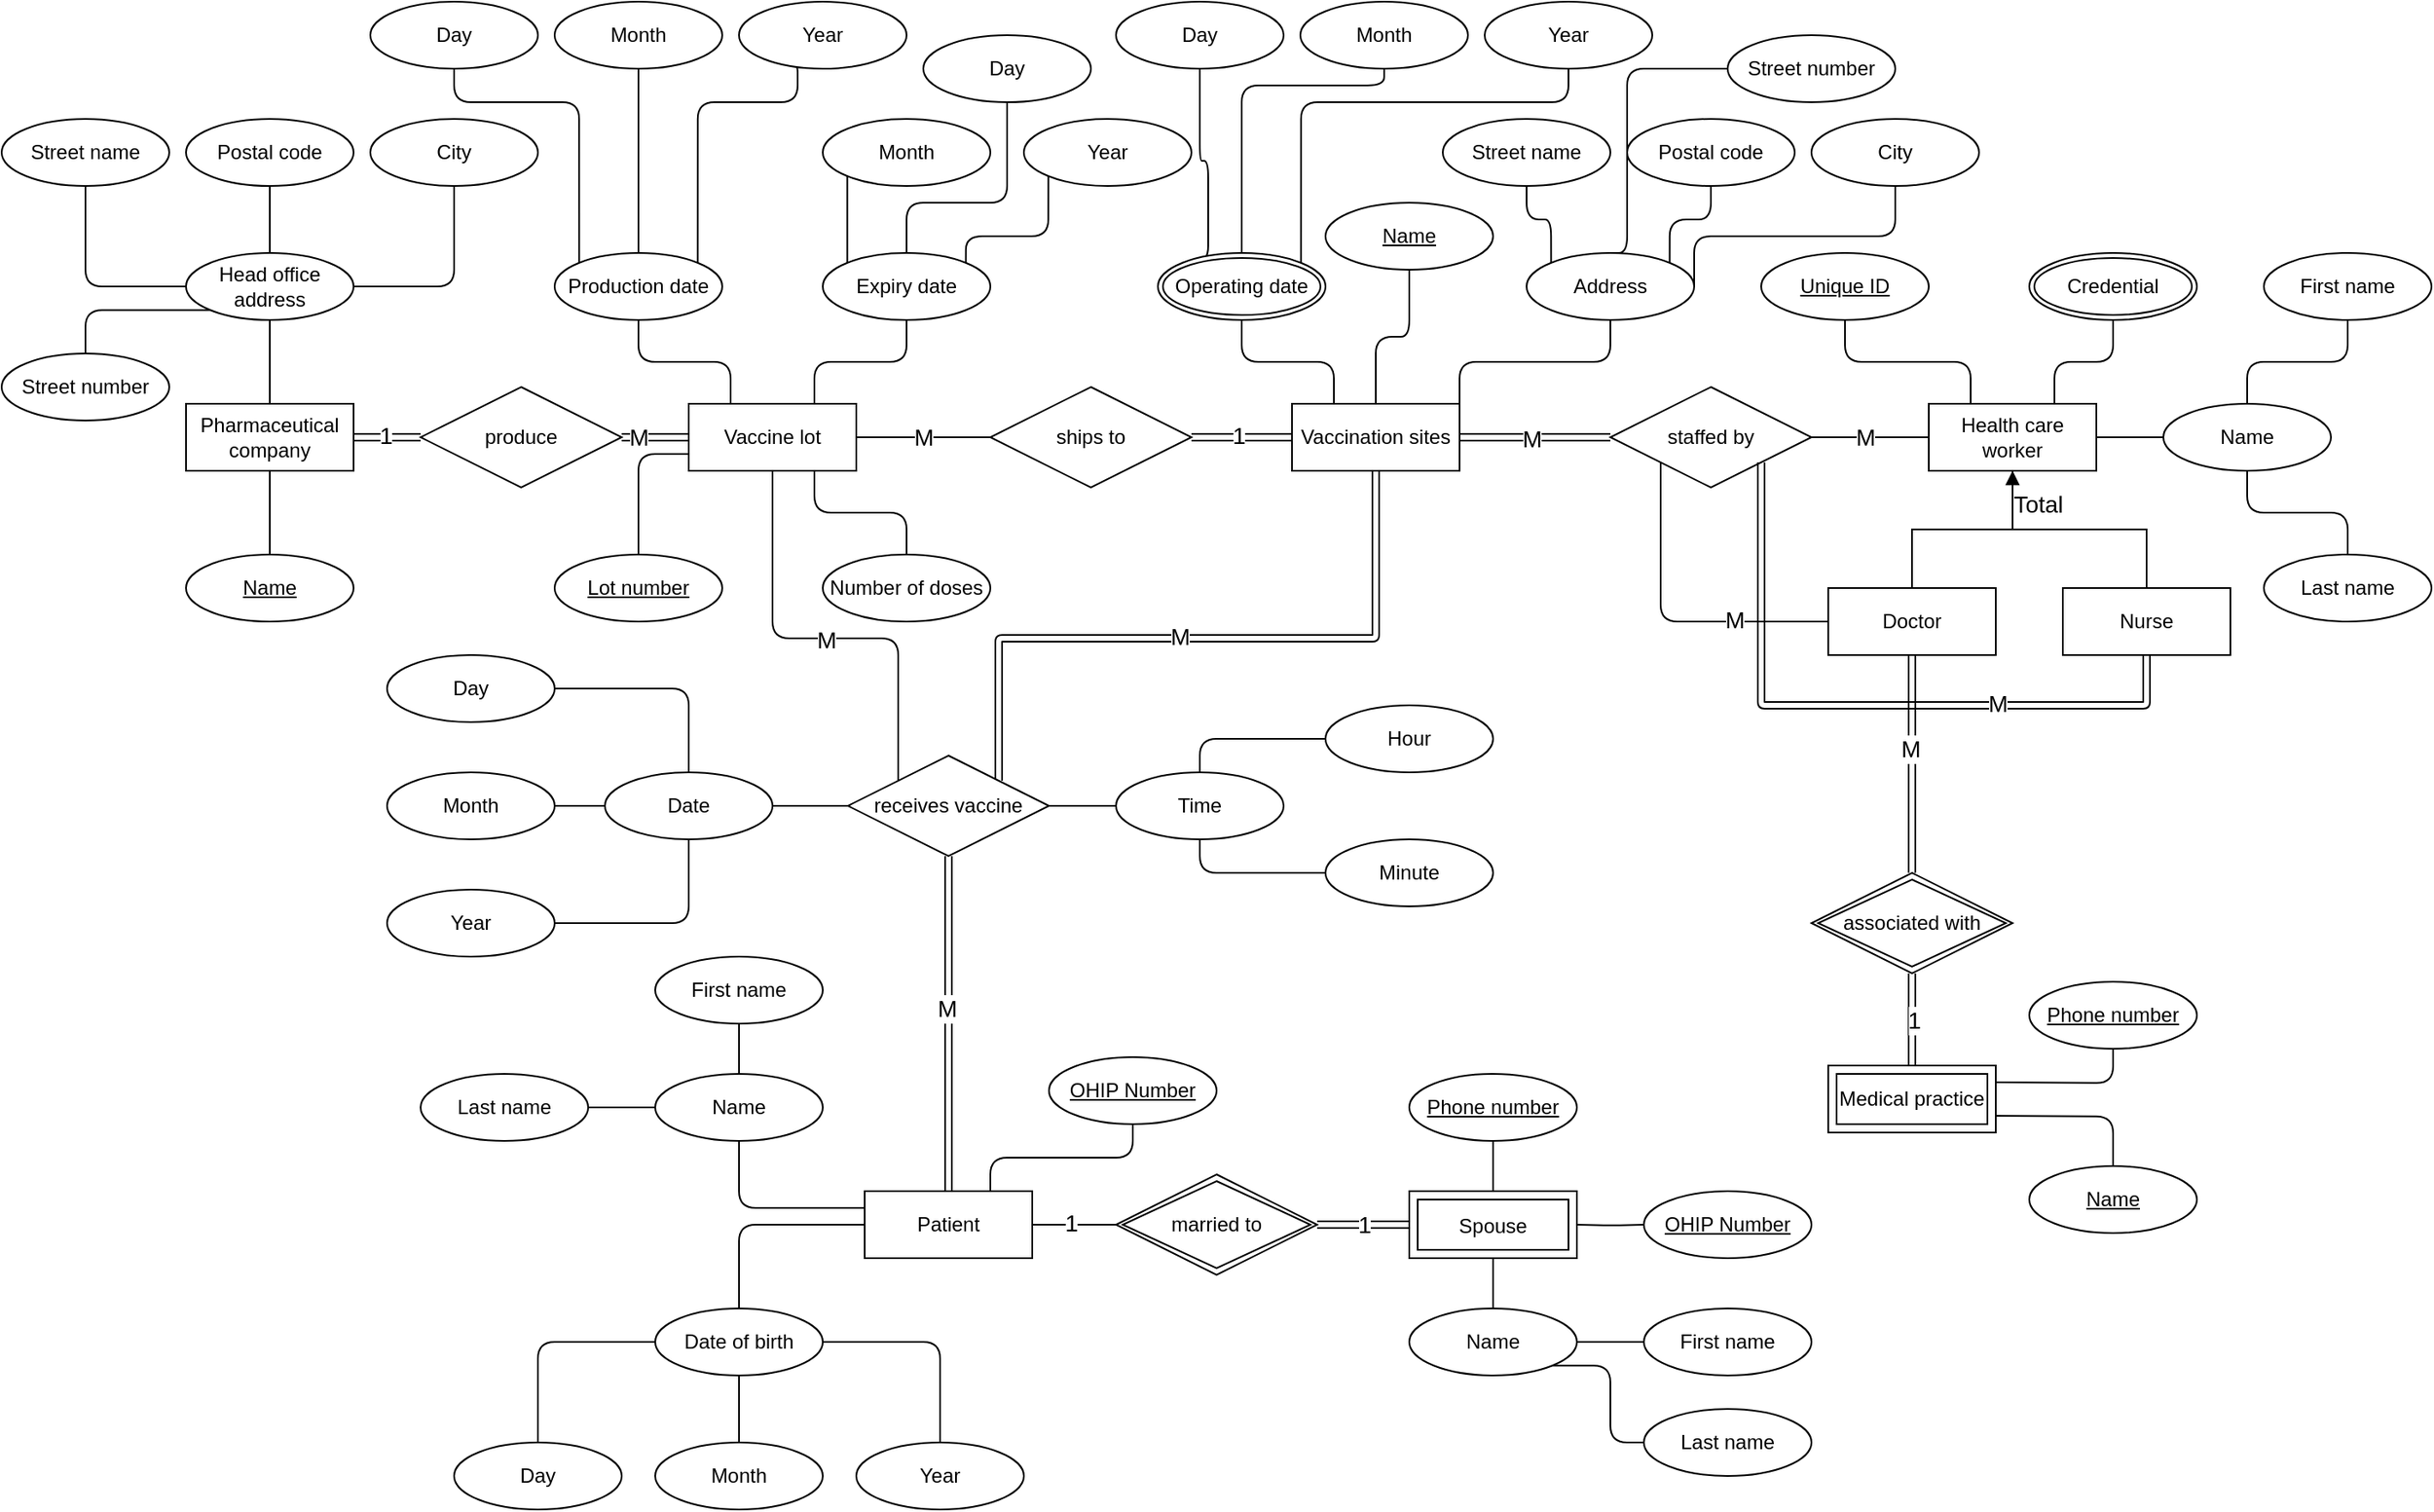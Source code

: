 <mxfile version="16.4.0" type="device"><diagram name="Page-1" id="e56a1550-8fbb-45ad-956c-1786394a9013"><mxGraphModel dx="738" dy="1436" grid="1" gridSize="10" guides="1" tooltips="1" connect="1" arrows="1" fold="1" page="1" pageScale="1" pageWidth="1100" pageHeight="850" background="none" math="0" shadow="0"><root><mxCell id="0"/><mxCell id="1" parent="0"/><mxCell id="ESLBdS5EHAHpWrWNodqD-137" style="edgeStyle=orthogonalEdgeStyle;rounded=1;orthogonalLoop=1;jettySize=auto;html=1;exitX=0.5;exitY=1;exitDx=0;exitDy=0;entryX=0.5;entryY=0;entryDx=0;entryDy=0;startArrow=none;startFill=0;endArrow=none;endFill=0;strokeColor=default;" parent="1" source="ESLBdS5EHAHpWrWNodqD-1" target="ESLBdS5EHAHpWrWNodqD-2" edge="1"><mxGeometry relative="1" as="geometry"/></mxCell><mxCell id="ESLBdS5EHAHpWrWNodqD-1" value="Pharmaceutical company" style="whiteSpace=wrap;html=1;align=center;" parent="1" vertex="1"><mxGeometry x="400" y="-260" width="100" height="40" as="geometry"/></mxCell><mxCell id="ESLBdS5EHAHpWrWNodqD-2" value="&lt;u&gt;Name&lt;/u&gt;" style="ellipse;whiteSpace=wrap;html=1;align=center;" parent="1" vertex="1"><mxGeometry x="400" y="-170" width="100" height="40" as="geometry"/></mxCell><mxCell id="ESLBdS5EHAHpWrWNodqD-136" style="edgeStyle=orthogonalEdgeStyle;rounded=1;orthogonalLoop=1;jettySize=auto;html=1;exitX=0.5;exitY=1;exitDx=0;exitDy=0;entryX=0.5;entryY=0;entryDx=0;entryDy=0;startArrow=none;startFill=0;endArrow=none;endFill=0;strokeColor=default;" parent="1" source="ESLBdS5EHAHpWrWNodqD-3" target="ESLBdS5EHAHpWrWNodqD-1" edge="1"><mxGeometry relative="1" as="geometry"/></mxCell><mxCell id="e3JdT_8mT_WaW4l5K2X9-72" style="edgeStyle=orthogonalEdgeStyle;rounded=1;orthogonalLoop=1;jettySize=auto;html=1;exitX=0;exitY=1;exitDx=0;exitDy=0;entryX=0.5;entryY=0;entryDx=0;entryDy=0;fontSize=12;endArrow=none;endFill=0;" edge="1" parent="1" source="ESLBdS5EHAHpWrWNodqD-3" target="e3JdT_8mT_WaW4l5K2X9-70"><mxGeometry relative="1" as="geometry"/></mxCell><mxCell id="ESLBdS5EHAHpWrWNodqD-3" value="Head office address" style="ellipse;whiteSpace=wrap;html=1;align=center;" parent="1" vertex="1"><mxGeometry x="400" y="-350" width="100" height="40" as="geometry"/></mxCell><mxCell id="ESLBdS5EHAHpWrWNodqD-117" style="edgeStyle=orthogonalEdgeStyle;rounded=1;orthogonalLoop=1;jettySize=auto;html=1;exitX=0;exitY=0.75;exitDx=0;exitDy=0;startArrow=none;startFill=0;endArrow=none;endFill=0;strokeColor=default;" parent="1" source="ESLBdS5EHAHpWrWNodqD-6" target="ESLBdS5EHAHpWrWNodqD-7" edge="1"><mxGeometry relative="1" as="geometry"/></mxCell><mxCell id="ESLBdS5EHAHpWrWNodqD-213" style="edgeStyle=orthogonalEdgeStyle;rounded=1;orthogonalLoop=1;jettySize=auto;html=1;exitX=0.75;exitY=0;exitDx=0;exitDy=0;entryX=0.5;entryY=1;entryDx=0;entryDy=0;fontSize=14;startArrow=none;startFill=0;endArrow=none;endFill=0;strokeColor=default;" parent="1" source="ESLBdS5EHAHpWrWNodqD-6" target="ESLBdS5EHAHpWrWNodqD-12" edge="1"><mxGeometry relative="1" as="geometry"/></mxCell><mxCell id="ESLBdS5EHAHpWrWNodqD-215" style="edgeStyle=orthogonalEdgeStyle;rounded=1;orthogonalLoop=1;jettySize=auto;html=1;exitX=0.5;exitY=1;exitDx=0;exitDy=0;entryX=0;entryY=0;entryDx=0;entryDy=0;fontSize=14;startArrow=none;startFill=0;endArrow=none;endFill=0;strokeColor=default;" parent="1" source="ESLBdS5EHAHpWrWNodqD-6" target="ESLBdS5EHAHpWrWNodqD-68" edge="1"><mxGeometry relative="1" as="geometry"><Array as="points"><mxPoint x="750" y="-120"/><mxPoint x="825" y="-120"/></Array></mxGeometry></mxCell><mxCell id="ESLBdS5EHAHpWrWNodqD-242" value="M" style="edgeLabel;html=1;align=center;verticalAlign=middle;resizable=0;points=[];fontSize=14;" parent="ESLBdS5EHAHpWrWNodqD-215" vertex="1" connectable="0"><mxGeometry x="0.024" y="-1" relative="1" as="geometry"><mxPoint x="-1" as="offset"/></mxGeometry></mxCell><mxCell id="e3JdT_8mT_WaW4l5K2X9-36" style="edgeStyle=orthogonalEdgeStyle;rounded=1;orthogonalLoop=1;jettySize=auto;html=1;exitX=0.25;exitY=0;exitDx=0;exitDy=0;entryX=0.5;entryY=1;entryDx=0;entryDy=0;endArrow=none;endFill=0;" edge="1" parent="1" source="ESLBdS5EHAHpWrWNodqD-6" target="ESLBdS5EHAHpWrWNodqD-11"><mxGeometry relative="1" as="geometry"/></mxCell><mxCell id="ESLBdS5EHAHpWrWNodqD-6" value="Vaccine lot" style="whiteSpace=wrap;html=1;align=center;" parent="1" vertex="1"><mxGeometry x="700" y="-260" width="100" height="40" as="geometry"/></mxCell><mxCell id="ESLBdS5EHAHpWrWNodqD-7" value="&lt;u&gt;Lot number&lt;/u&gt;" style="ellipse;whiteSpace=wrap;html=1;align=center;" parent="1" vertex="1"><mxGeometry x="620" y="-170" width="100" height="40" as="geometry"/></mxCell><mxCell id="e3JdT_8mT_WaW4l5K2X9-42" style="edgeStyle=orthogonalEdgeStyle;rounded=1;orthogonalLoop=1;jettySize=auto;html=1;exitX=0;exitY=0;exitDx=0;exitDy=0;entryX=0.5;entryY=1;entryDx=0;entryDy=0;endArrow=none;endFill=0;" edge="1" parent="1" source="ESLBdS5EHAHpWrWNodqD-11" target="e3JdT_8mT_WaW4l5K2X9-38"><mxGeometry relative="1" as="geometry"><Array as="points"><mxPoint x="635" y="-440"/><mxPoint x="560" y="-440"/></Array></mxGeometry></mxCell><mxCell id="e3JdT_8mT_WaW4l5K2X9-43" style="edgeStyle=orthogonalEdgeStyle;rounded=1;orthogonalLoop=1;jettySize=auto;html=1;exitX=0.5;exitY=0;exitDx=0;exitDy=0;entryX=0.5;entryY=1;entryDx=0;entryDy=0;endArrow=none;endFill=0;" edge="1" parent="1" source="ESLBdS5EHAHpWrWNodqD-11" target="e3JdT_8mT_WaW4l5K2X9-37"><mxGeometry relative="1" as="geometry"/></mxCell><mxCell id="e3JdT_8mT_WaW4l5K2X9-44" style="edgeStyle=orthogonalEdgeStyle;rounded=1;orthogonalLoop=1;jettySize=auto;html=1;exitX=1;exitY=0;exitDx=0;exitDy=0;entryX=0;entryY=1;entryDx=0;entryDy=0;endArrow=none;endFill=0;" edge="1" parent="1" source="ESLBdS5EHAHpWrWNodqD-11" target="e3JdT_8mT_WaW4l5K2X9-39"><mxGeometry relative="1" as="geometry"><Array as="points"><mxPoint x="705" y="-440"/><mxPoint x="765" y="-440"/></Array></mxGeometry></mxCell><mxCell id="ESLBdS5EHAHpWrWNodqD-11" value="Production date" style="ellipse;whiteSpace=wrap;html=1;align=center;" parent="1" vertex="1"><mxGeometry x="620" y="-350" width="100" height="40" as="geometry"/></mxCell><mxCell id="e3JdT_8mT_WaW4l5K2X9-40" style="edgeStyle=orthogonalEdgeStyle;rounded=1;orthogonalLoop=1;jettySize=auto;html=1;exitX=0;exitY=0;exitDx=0;exitDy=0;entryX=0;entryY=1;entryDx=0;entryDy=0;endArrow=none;endFill=0;" edge="1" parent="1" source="ESLBdS5EHAHpWrWNodqD-12" target="e3JdT_8mT_WaW4l5K2X9-13"><mxGeometry relative="1" as="geometry"/></mxCell><mxCell id="e3JdT_8mT_WaW4l5K2X9-41" style="edgeStyle=orthogonalEdgeStyle;rounded=1;orthogonalLoop=1;jettySize=auto;html=1;exitX=0.5;exitY=0;exitDx=0;exitDy=0;entryX=0.5;entryY=1;entryDx=0;entryDy=0;endArrow=none;endFill=0;" edge="1" parent="1" source="ESLBdS5EHAHpWrWNodqD-12" target="e3JdT_8mT_WaW4l5K2X9-17"><mxGeometry relative="1" as="geometry"><Array as="points"><mxPoint x="830" y="-380"/><mxPoint x="890" y="-380"/></Array></mxGeometry></mxCell><mxCell id="ESLBdS5EHAHpWrWNodqD-12" value="Expiry date" style="ellipse;whiteSpace=wrap;html=1;align=center;" parent="1" vertex="1"><mxGeometry x="780" y="-350" width="100" height="40" as="geometry"/></mxCell><mxCell id="e3JdT_8mT_WaW4l5K2X9-35" style="edgeStyle=orthogonalEdgeStyle;rounded=1;orthogonalLoop=1;jettySize=auto;html=1;exitX=0.5;exitY=0;exitDx=0;exitDy=0;entryX=0.75;entryY=1;entryDx=0;entryDy=0;endArrow=none;endFill=0;" edge="1" parent="1" source="ESLBdS5EHAHpWrWNodqD-16" target="ESLBdS5EHAHpWrWNodqD-6"><mxGeometry relative="1" as="geometry"/></mxCell><mxCell id="ESLBdS5EHAHpWrWNodqD-16" value="Number of doses" style="ellipse;whiteSpace=wrap;html=1;align=center;" parent="1" vertex="1"><mxGeometry x="780" y="-170" width="100" height="40" as="geometry"/></mxCell><mxCell id="ESLBdS5EHAHpWrWNodqD-203" style="edgeStyle=orthogonalEdgeStyle;rounded=1;orthogonalLoop=1;jettySize=auto;html=1;exitX=0.75;exitY=0;exitDx=0;exitDy=0;entryX=0.5;entryY=1;entryDx=0;entryDy=0;fontSize=14;startArrow=none;startFill=0;endArrow=none;endFill=0;strokeColor=default;" parent="1" source="ESLBdS5EHAHpWrWNodqD-18" target="ESLBdS5EHAHpWrWNodqD-20" edge="1"><mxGeometry relative="1" as="geometry"/></mxCell><mxCell id="ESLBdS5EHAHpWrWNodqD-204" style="edgeStyle=orthogonalEdgeStyle;rounded=1;orthogonalLoop=1;jettySize=auto;html=1;exitX=1;exitY=0.5;exitDx=0;exitDy=0;entryX=0;entryY=0.5;entryDx=0;entryDy=0;fontSize=14;startArrow=none;startFill=0;endArrow=none;endFill=0;strokeColor=default;" parent="1" source="ESLBdS5EHAHpWrWNodqD-18" edge="1"><mxGeometry relative="1" as="geometry"><mxPoint x="955" y="230" as="targetPoint"/></mxGeometry></mxCell><mxCell id="ESLBdS5EHAHpWrWNodqD-230" value="1" style="edgeLabel;html=1;align=center;verticalAlign=middle;resizable=0;points=[];fontSize=14;" parent="ESLBdS5EHAHpWrWNodqD-204" vertex="1" connectable="0"><mxGeometry x="-0.089" y="1" relative="1" as="geometry"><mxPoint as="offset"/></mxGeometry></mxCell><mxCell id="ESLBdS5EHAHpWrWNodqD-18" value="Patient" style="whiteSpace=wrap;html=1;align=center;" parent="1" vertex="1"><mxGeometry x="805" y="210" width="100" height="40" as="geometry"/></mxCell><mxCell id="ESLBdS5EHAHpWrWNodqD-20" value="&lt;u&gt;OHIP Number&lt;/u&gt;" style="ellipse;whiteSpace=wrap;html=1;align=center;" parent="1" vertex="1"><mxGeometry x="915" y="130" width="100" height="40" as="geometry"/></mxCell><mxCell id="ESLBdS5EHAHpWrWNodqD-222" style="edgeStyle=orthogonalEdgeStyle;rounded=1;orthogonalLoop=1;jettySize=auto;html=1;exitX=0.5;exitY=1;exitDx=0;exitDy=0;entryX=0;entryY=0.25;entryDx=0;entryDy=0;fontSize=14;startArrow=none;startFill=0;endArrow=none;endFill=0;strokeColor=default;" parent="1" source="ESLBdS5EHAHpWrWNodqD-21" target="ESLBdS5EHAHpWrWNodqD-18" edge="1"><mxGeometry relative="1" as="geometry"/></mxCell><mxCell id="ESLBdS5EHAHpWrWNodqD-21" value="Name" style="ellipse;whiteSpace=wrap;html=1;align=center;" parent="1" vertex="1"><mxGeometry x="680" y="140" width="100" height="40" as="geometry"/></mxCell><mxCell id="ESLBdS5EHAHpWrWNodqD-223" style="edgeStyle=orthogonalEdgeStyle;rounded=1;orthogonalLoop=1;jettySize=auto;html=1;exitX=0.5;exitY=0;exitDx=0;exitDy=0;entryX=0;entryY=0.5;entryDx=0;entryDy=0;fontSize=14;startArrow=none;startFill=0;endArrow=none;endFill=0;strokeColor=default;" parent="1" source="ESLBdS5EHAHpWrWNodqD-22" target="ESLBdS5EHAHpWrWNodqD-18" edge="1"><mxGeometry relative="1" as="geometry"/></mxCell><mxCell id="ESLBdS5EHAHpWrWNodqD-22" value="Date of birth" style="ellipse;whiteSpace=wrap;html=1;align=center;" parent="1" vertex="1"><mxGeometry x="680" y="280" width="100" height="40" as="geometry"/></mxCell><mxCell id="ESLBdS5EHAHpWrWNodqD-133" style="edgeStyle=orthogonalEdgeStyle;rounded=1;orthogonalLoop=1;jettySize=auto;html=1;exitX=0.5;exitY=1;exitDx=0;exitDy=0;entryX=0.5;entryY=0;entryDx=0;entryDy=0;startArrow=none;startFill=0;endArrow=none;endFill=0;strokeColor=default;" parent="1" target="ESLBdS5EHAHpWrWNodqD-27" edge="1"><mxGeometry relative="1" as="geometry"><mxPoint x="1180" y="250" as="sourcePoint"/></mxGeometry></mxCell><mxCell id="ESLBdS5EHAHpWrWNodqD-134" style="edgeStyle=orthogonalEdgeStyle;rounded=1;orthogonalLoop=1;jettySize=auto;html=1;exitX=1;exitY=0.5;exitDx=0;exitDy=0;entryX=0;entryY=0.5;entryDx=0;entryDy=0;startArrow=none;startFill=0;endArrow=none;endFill=0;strokeColor=default;" parent="1" target="ESLBdS5EHAHpWrWNodqD-33" edge="1"><mxGeometry relative="1" as="geometry"><mxPoint x="1230" y="230" as="sourcePoint"/></mxGeometry></mxCell><mxCell id="ESLBdS5EHAHpWrWNodqD-177" style="edgeStyle=orthogonalEdgeStyle;rounded=1;orthogonalLoop=1;jettySize=auto;html=1;exitX=1;exitY=1;exitDx=0;exitDy=0;entryX=0;entryY=0.5;entryDx=0;entryDy=0;startArrow=none;startFill=0;endArrow=none;endFill=0;strokeColor=default;" parent="1" source="ESLBdS5EHAHpWrWNodqD-27" target="ESLBdS5EHAHpWrWNodqD-176" edge="1"><mxGeometry relative="1" as="geometry"/></mxCell><mxCell id="ESLBdS5EHAHpWrWNodqD-178" style="edgeStyle=orthogonalEdgeStyle;rounded=1;orthogonalLoop=1;jettySize=auto;html=1;exitX=1;exitY=0.5;exitDx=0;exitDy=0;entryX=0;entryY=0.5;entryDx=0;entryDy=0;startArrow=none;startFill=0;endArrow=none;endFill=0;strokeColor=default;" parent="1" source="ESLBdS5EHAHpWrWNodqD-27" target="ESLBdS5EHAHpWrWNodqD-175" edge="1"><mxGeometry relative="1" as="geometry"/></mxCell><mxCell id="ESLBdS5EHAHpWrWNodqD-27" value="Name" style="ellipse;whiteSpace=wrap;html=1;align=center;strokeColor=default;" parent="1" vertex="1"><mxGeometry x="1130" y="280" width="100" height="40" as="geometry"/></mxCell><mxCell id="ESLBdS5EHAHpWrWNodqD-32" value="&lt;u&gt;Phone number&lt;/u&gt;" style="ellipse;whiteSpace=wrap;html=1;align=center;" parent="1" vertex="1"><mxGeometry x="1130" y="140" width="100" height="40" as="geometry"/></mxCell><mxCell id="ESLBdS5EHAHpWrWNodqD-33" value="&lt;u&gt;OHIP Number&lt;/u&gt;" style="ellipse;whiteSpace=wrap;html=1;align=center;" parent="1" vertex="1"><mxGeometry x="1270" y="210" width="100" height="40" as="geometry"/></mxCell><mxCell id="ESLBdS5EHAHpWrWNodqD-35" value="" style="endArrow=none;html=1;rounded=0;entryX=0.5;entryY=1;entryDx=0;entryDy=0;" parent="1" target="ESLBdS5EHAHpWrWNodqD-32" edge="1"><mxGeometry width="50" height="50" relative="1" as="geometry"><mxPoint x="1180" y="210" as="sourcePoint"/><mxPoint x="1180" y="170" as="targetPoint"/></mxGeometry></mxCell><mxCell id="ESLBdS5EHAHpWrWNodqD-121" style="edgeStyle=orthogonalEdgeStyle;rounded=1;orthogonalLoop=1;jettySize=auto;html=1;exitX=1;exitY=0;exitDx=0;exitDy=0;entryX=0.5;entryY=1;entryDx=0;entryDy=0;startArrow=none;startFill=0;endArrow=none;endFill=0;strokeColor=default;" parent="1" source="ESLBdS5EHAHpWrWNodqD-37" target="ESLBdS5EHAHpWrWNodqD-39" edge="1"><mxGeometry relative="1" as="geometry"/></mxCell><mxCell id="ESLBdS5EHAHpWrWNodqD-128" style="edgeStyle=orthogonalEdgeStyle;rounded=1;orthogonalLoop=1;jettySize=auto;html=1;exitX=0.5;exitY=0;exitDx=0;exitDy=0;entryX=0.5;entryY=1;entryDx=0;entryDy=0;startArrow=none;startFill=0;endArrow=none;endFill=0;strokeColor=default;" parent="1" source="ESLBdS5EHAHpWrWNodqD-37" target="ESLBdS5EHAHpWrWNodqD-38" edge="1"><mxGeometry relative="1" as="geometry"/></mxCell><mxCell id="ESLBdS5EHAHpWrWNodqD-207" style="edgeStyle=orthogonalEdgeStyle;rounded=1;orthogonalLoop=1;jettySize=auto;html=1;exitX=0.25;exitY=0;exitDx=0;exitDy=0;entryX=0.5;entryY=1;entryDx=0;entryDy=0;fontSize=14;startArrow=none;startFill=0;endArrow=none;endFill=0;strokeColor=default;" parent="1" source="ESLBdS5EHAHpWrWNodqD-37" target="ESLBdS5EHAHpWrWNodqD-191" edge="1"><mxGeometry relative="1" as="geometry"/></mxCell><mxCell id="ESLBdS5EHAHpWrWNodqD-208" style="edgeStyle=orthogonalEdgeStyle;rounded=1;orthogonalLoop=1;jettySize=auto;html=1;exitX=1;exitY=0.5;exitDx=0;exitDy=0;entryX=0;entryY=0.5;entryDx=0;entryDy=0;fontSize=14;startArrow=none;startFill=0;endArrow=none;endFill=0;strokeColor=default;shape=link;" parent="1" source="ESLBdS5EHAHpWrWNodqD-37" target="ESLBdS5EHAHpWrWNodqD-138" edge="1"><mxGeometry relative="1" as="geometry"/></mxCell><mxCell id="ESLBdS5EHAHpWrWNodqD-236" value="M" style="edgeLabel;html=1;align=center;verticalAlign=middle;resizable=0;points=[];fontSize=14;" parent="ESLBdS5EHAHpWrWNodqD-208" vertex="1" connectable="0"><mxGeometry x="-0.046" y="-1" relative="1" as="geometry"><mxPoint as="offset"/></mxGeometry></mxCell><mxCell id="ESLBdS5EHAHpWrWNodqD-214" style="edgeStyle=orthogonalEdgeStyle;rounded=1;orthogonalLoop=1;jettySize=auto;html=1;exitX=0.5;exitY=1;exitDx=0;exitDy=0;entryX=1;entryY=0;entryDx=0;entryDy=0;fontSize=14;startArrow=none;startFill=0;endArrow=none;endFill=0;strokeColor=default;shape=link;" parent="1" source="ESLBdS5EHAHpWrWNodqD-37" target="ESLBdS5EHAHpWrWNodqD-68" edge="1"><mxGeometry relative="1" as="geometry"><Array as="points"><mxPoint x="1110" y="-120"/><mxPoint x="885" y="-120"/></Array></mxGeometry></mxCell><mxCell id="ESLBdS5EHAHpWrWNodqD-241" value="M" style="edgeLabel;html=1;align=center;verticalAlign=middle;resizable=0;points=[];fontSize=14;" parent="ESLBdS5EHAHpWrWNodqD-214" vertex="1" connectable="0"><mxGeometry x="0.054" y="-1" relative="1" as="geometry"><mxPoint x="-1" as="offset"/></mxGeometry></mxCell><mxCell id="ESLBdS5EHAHpWrWNodqD-37" value="Vaccination sites" style="whiteSpace=wrap;html=1;align=center;" parent="1" vertex="1"><mxGeometry x="1060" y="-260" width="100" height="40" as="geometry"/></mxCell><mxCell id="ESLBdS5EHAHpWrWNodqD-38" value="&lt;u&gt;Name&lt;/u&gt;" style="ellipse;whiteSpace=wrap;html=1;align=center;" parent="1" vertex="1"><mxGeometry x="1080" y="-380" width="100" height="40" as="geometry"/></mxCell><mxCell id="e3JdT_8mT_WaW4l5K2X9-74" style="edgeStyle=orthogonalEdgeStyle;rounded=1;orthogonalLoop=1;jettySize=auto;html=1;exitX=1;exitY=0.5;exitDx=0;exitDy=0;entryX=0.5;entryY=1;entryDx=0;entryDy=0;fontSize=12;endArrow=none;endFill=0;" edge="1" parent="1" source="ESLBdS5EHAHpWrWNodqD-39" target="e3JdT_8mT_WaW4l5K2X9-9"><mxGeometry relative="1" as="geometry"><Array as="points"><mxPoint x="1300" y="-360"/><mxPoint x="1420" y="-360"/></Array></mxGeometry></mxCell><mxCell id="e3JdT_8mT_WaW4l5K2X9-75" style="edgeStyle=orthogonalEdgeStyle;rounded=1;orthogonalLoop=1;jettySize=auto;html=1;exitX=1;exitY=0;exitDx=0;exitDy=0;fontSize=12;endArrow=none;endFill=0;" edge="1" parent="1" source="ESLBdS5EHAHpWrWNodqD-39" target="e3JdT_8mT_WaW4l5K2X9-8"><mxGeometry relative="1" as="geometry"/></mxCell><mxCell id="e3JdT_8mT_WaW4l5K2X9-76" style="edgeStyle=orthogonalEdgeStyle;rounded=1;orthogonalLoop=1;jettySize=auto;html=1;exitX=0.5;exitY=0;exitDx=0;exitDy=0;entryX=0;entryY=0.5;entryDx=0;entryDy=0;fontSize=12;endArrow=none;endFill=0;" edge="1" parent="1" source="ESLBdS5EHAHpWrWNodqD-39" target="e3JdT_8mT_WaW4l5K2X9-73"><mxGeometry relative="1" as="geometry"><Array as="points"><mxPoint x="1260" y="-350"/><mxPoint x="1260" y="-460"/></Array></mxGeometry></mxCell><mxCell id="ESLBdS5EHAHpWrWNodqD-39" value="Address" style="ellipse;whiteSpace=wrap;html=1;align=center;" parent="1" vertex="1"><mxGeometry x="1200" y="-350" width="100" height="40" as="geometry"/></mxCell><mxCell id="ESLBdS5EHAHpWrWNodqD-61" value="produce" style="shape=rhombus;perimeter=rhombusPerimeter;whiteSpace=wrap;html=1;align=center;" parent="1" vertex="1"><mxGeometry x="540" y="-270" width="120" height="60" as="geometry"/></mxCell><mxCell id="ESLBdS5EHAHpWrWNodqD-62" value="" style="endArrow=none;html=1;rounded=0;exitX=1;exitY=0.5;exitDx=0;exitDy=0;entryX=0;entryY=0.5;entryDx=0;entryDy=0;shape=link;" parent="1" source="ESLBdS5EHAHpWrWNodqD-1" target="ESLBdS5EHAHpWrWNodqD-61" edge="1"><mxGeometry width="50" height="50" relative="1" as="geometry"><mxPoint x="450" y="-250" as="sourcePoint"/><mxPoint x="500" y="-300" as="targetPoint"/></mxGeometry></mxCell><mxCell id="ESLBdS5EHAHpWrWNodqD-227" value="1" style="edgeLabel;html=1;align=center;verticalAlign=middle;resizable=0;points=[];fontSize=14;" parent="ESLBdS5EHAHpWrWNodqD-62" vertex="1" connectable="0"><mxGeometry x="-0.072" y="1" relative="1" as="geometry"><mxPoint as="offset"/></mxGeometry></mxCell><mxCell id="ESLBdS5EHAHpWrWNodqD-63" value="" style="endArrow=none;html=1;rounded=0;exitX=0;exitY=0.5;exitDx=0;exitDy=0;entryX=1;entryY=0.5;entryDx=0;entryDy=0;shape=link;" parent="1" source="ESLBdS5EHAHpWrWNodqD-6" target="ESLBdS5EHAHpWrWNodqD-61" edge="1"><mxGeometry width="50" height="50" relative="1" as="geometry"><mxPoint x="485" y="-230" as="sourcePoint"/><mxPoint x="635" y="-240" as="targetPoint"/></mxGeometry></mxCell><mxCell id="ESLBdS5EHAHpWrWNodqD-226" value="M" style="edgeLabel;html=1;align=center;verticalAlign=middle;resizable=0;points=[];fontSize=14;" parent="ESLBdS5EHAHpWrWNodqD-63" vertex="1" connectable="0"><mxGeometry x="0.351" y="2" relative="1" as="geometry"><mxPoint x="-3" y="-2" as="offset"/></mxGeometry></mxCell><mxCell id="ESLBdS5EHAHpWrWNodqD-206" style="edgeStyle=orthogonalEdgeStyle;rounded=1;orthogonalLoop=1;jettySize=auto;html=1;exitX=0.5;exitY=1;exitDx=0;exitDy=0;entryX=0.5;entryY=0;entryDx=0;entryDy=0;fontSize=14;startArrow=none;startFill=0;endArrow=none;endFill=0;strokeColor=default;shape=link;" parent="1" source="ESLBdS5EHAHpWrWNodqD-68" target="ESLBdS5EHAHpWrWNodqD-18" edge="1"><mxGeometry relative="1" as="geometry"/></mxCell><mxCell id="ESLBdS5EHAHpWrWNodqD-231" value="M" style="edgeLabel;html=1;align=center;verticalAlign=middle;resizable=0;points=[];fontSize=14;" parent="ESLBdS5EHAHpWrWNodqD-206" vertex="1" connectable="0"><mxGeometry x="-0.091" y="-1" relative="1" as="geometry"><mxPoint as="offset"/></mxGeometry></mxCell><mxCell id="ESLBdS5EHAHpWrWNodqD-68" value="receives vaccine" style="shape=rhombus;perimeter=rhombusPerimeter;whiteSpace=wrap;html=1;align=center;" parent="1" vertex="1"><mxGeometry x="795" y="-50" width="120" height="60" as="geometry"/></mxCell><mxCell id="ESLBdS5EHAHpWrWNodqD-221" style="edgeStyle=orthogonalEdgeStyle;rounded=1;orthogonalLoop=1;jettySize=auto;html=1;exitX=1;exitY=0.5;exitDx=0;exitDy=0;entryX=0;entryY=0.5;entryDx=0;entryDy=0;fontSize=14;startArrow=none;startFill=0;endArrow=none;endFill=0;strokeColor=default;" parent="1" source="ESLBdS5EHAHpWrWNodqD-73" target="ESLBdS5EHAHpWrWNodqD-68" edge="1"><mxGeometry relative="1" as="geometry"/></mxCell><mxCell id="ESLBdS5EHAHpWrWNodqD-73" value="Date" style="ellipse;whiteSpace=wrap;html=1;align=center;" parent="1" vertex="1"><mxGeometry x="650" y="-40" width="100" height="40" as="geometry"/></mxCell><mxCell id="ESLBdS5EHAHpWrWNodqD-132" value="&lt;font style=&quot;font-size: 14px&quot;&gt;1&lt;/font&gt;" style="edgeStyle=orthogonalEdgeStyle;rounded=1;orthogonalLoop=1;jettySize=auto;html=1;exitX=1;exitY=0.5;exitDx=0;exitDy=0;entryX=0;entryY=0.5;entryDx=0;entryDy=0;startArrow=none;startFill=0;endArrow=none;endFill=0;strokeColor=default;shape=link;" parent="1" edge="1"><mxGeometry relative="1" as="geometry"><mxPoint x="1075" y="230" as="sourcePoint"/><mxPoint x="1130" y="230" as="targetPoint"/></mxGeometry></mxCell><mxCell id="ESLBdS5EHAHpWrWNodqD-93" value="ships&amp;nbsp;to" style="shape=rhombus;perimeter=rhombusPerimeter;whiteSpace=wrap;html=1;align=center;" parent="1" vertex="1"><mxGeometry x="880" y="-270" width="120" height="60" as="geometry"/></mxCell><mxCell id="ESLBdS5EHAHpWrWNodqD-94" value="" style="endArrow=none;html=1;strokeColor=default;curved=1;exitX=1;exitY=0.5;exitDx=0;exitDy=0;" parent="1" source="ESLBdS5EHAHpWrWNodqD-6" target="ESLBdS5EHAHpWrWNodqD-93" edge="1"><mxGeometry width="50" height="50" relative="1" as="geometry"><mxPoint x="840" y="-280" as="sourcePoint"/><mxPoint x="890" y="-330" as="targetPoint"/></mxGeometry></mxCell><mxCell id="ESLBdS5EHAHpWrWNodqD-233" value="M" style="edgeLabel;html=1;align=center;verticalAlign=middle;resizable=0;points=[];fontSize=14;" parent="ESLBdS5EHAHpWrWNodqD-94" vertex="1" connectable="0"><mxGeometry x="-0.383" y="-1" relative="1" as="geometry"><mxPoint x="15" y="-1" as="offset"/></mxGeometry></mxCell><mxCell id="ESLBdS5EHAHpWrWNodqD-95" value="" style="endArrow=none;html=1;strokeColor=default;curved=1;exitX=1;exitY=0.5;exitDx=0;exitDy=0;entryX=0;entryY=0.5;entryDx=0;entryDy=0;shape=link;" parent="1" source="ESLBdS5EHAHpWrWNodqD-93" target="ESLBdS5EHAHpWrWNodqD-37" edge="1"><mxGeometry width="50" height="50" relative="1" as="geometry"><mxPoint x="990" y="-300" as="sourcePoint"/><mxPoint x="1040" y="-350" as="targetPoint"/></mxGeometry></mxCell><mxCell id="ESLBdS5EHAHpWrWNodqD-232" value="1" style="edgeLabel;html=1;align=center;verticalAlign=middle;resizable=0;points=[];fontSize=14;" parent="ESLBdS5EHAHpWrWNodqD-95" vertex="1" connectable="0"><mxGeometry x="-0.074" y="1" relative="1" as="geometry"><mxPoint as="offset"/></mxGeometry></mxCell><mxCell id="ESLBdS5EHAHpWrWNodqD-209" style="edgeStyle=orthogonalEdgeStyle;rounded=1;orthogonalLoop=1;jettySize=auto;html=1;exitX=1;exitY=0.5;exitDx=0;exitDy=0;entryX=0;entryY=0.5;entryDx=0;entryDy=0;fontSize=14;startArrow=none;startFill=0;endArrow=none;endFill=0;strokeColor=default;" parent="1" source="ESLBdS5EHAHpWrWNodqD-138" target="ESLBdS5EHAHpWrWNodqD-140" edge="1"><mxGeometry relative="1" as="geometry"/></mxCell><mxCell id="ESLBdS5EHAHpWrWNodqD-234" value="M" style="edgeLabel;html=1;align=center;verticalAlign=middle;resizable=0;points=[];fontSize=14;" parent="ESLBdS5EHAHpWrWNodqD-209" vertex="1" connectable="0"><mxGeometry x="0.386" y="-1" relative="1" as="geometry"><mxPoint x="-17" y="-1" as="offset"/></mxGeometry></mxCell><mxCell id="ESLBdS5EHAHpWrWNodqD-138" value="staffed by" style="shape=rhombus;perimeter=rhombusPerimeter;whiteSpace=wrap;html=1;align=center;" parent="1" vertex="1"><mxGeometry x="1250" y="-270" width="120" height="60" as="geometry"/></mxCell><mxCell id="ESLBdS5EHAHpWrWNodqD-145" style="edgeStyle=orthogonalEdgeStyle;rounded=1;orthogonalLoop=1;jettySize=auto;html=1;exitX=1;exitY=0.5;exitDx=0;exitDy=0;entryX=0;entryY=0.5;entryDx=0;entryDy=0;startArrow=none;startFill=0;endArrow=none;endFill=0;strokeColor=default;" parent="1" source="ESLBdS5EHAHpWrWNodqD-140" target="ESLBdS5EHAHpWrWNodqD-142" edge="1"><mxGeometry relative="1" as="geometry"/></mxCell><mxCell id="ESLBdS5EHAHpWrWNodqD-149" style="edgeStyle=orthogonalEdgeStyle;rounded=0;orthogonalLoop=1;jettySize=auto;html=1;exitX=0.5;exitY=1;exitDx=0;exitDy=0;entryX=0.5;entryY=0;entryDx=0;entryDy=0;startArrow=none;startFill=0;endArrow=none;endFill=0;strokeColor=default;" parent="1" source="ESLBdS5EHAHpWrWNodqD-140" target="ESLBdS5EHAHpWrWNodqD-147" edge="1"><mxGeometry relative="1" as="geometry"/></mxCell><mxCell id="ESLBdS5EHAHpWrWNodqD-140" value="Health care worker" style="whiteSpace=wrap;html=1;align=center;" parent="1" vertex="1"><mxGeometry x="1440" y="-260" width="100" height="40" as="geometry"/></mxCell><mxCell id="ESLBdS5EHAHpWrWNodqD-181" style="edgeStyle=orthogonalEdgeStyle;rounded=1;orthogonalLoop=1;jettySize=auto;html=1;exitX=0.5;exitY=0;exitDx=0;exitDy=0;entryX=0.5;entryY=1;entryDx=0;entryDy=0;startArrow=none;startFill=0;endArrow=none;endFill=0;strokeColor=default;" parent="1" source="ESLBdS5EHAHpWrWNodqD-142" target="ESLBdS5EHAHpWrWNodqD-179" edge="1"><mxGeometry relative="1" as="geometry"/></mxCell><mxCell id="ESLBdS5EHAHpWrWNodqD-182" style="edgeStyle=orthogonalEdgeStyle;rounded=1;orthogonalLoop=1;jettySize=auto;html=1;exitX=0.5;exitY=1;exitDx=0;exitDy=0;entryX=0.5;entryY=0;entryDx=0;entryDy=0;startArrow=none;startFill=0;endArrow=none;endFill=0;strokeColor=default;" parent="1" source="ESLBdS5EHAHpWrWNodqD-142" target="ESLBdS5EHAHpWrWNodqD-180" edge="1"><mxGeometry relative="1" as="geometry"/></mxCell><mxCell id="ESLBdS5EHAHpWrWNodqD-142" value="Name" style="ellipse;whiteSpace=wrap;html=1;align=center;" parent="1" vertex="1"><mxGeometry x="1580" y="-260" width="100" height="40" as="geometry"/></mxCell><mxCell id="ESLBdS5EHAHpWrWNodqD-148" style="edgeStyle=orthogonalEdgeStyle;rounded=0;orthogonalLoop=1;jettySize=auto;html=1;exitX=0.5;exitY=0;exitDx=0;exitDy=0;entryX=0.5;entryY=1;entryDx=0;entryDy=0;startArrow=none;startFill=0;endArrow=block;endFill=1;strokeColor=default;" parent="1" source="ESLBdS5EHAHpWrWNodqD-146" target="ESLBdS5EHAHpWrWNodqD-140" edge="1"><mxGeometry relative="1" as="geometry"/></mxCell><mxCell id="ESLBdS5EHAHpWrWNodqD-210" style="edgeStyle=orthogonalEdgeStyle;rounded=1;orthogonalLoop=1;jettySize=auto;html=1;exitX=0.5;exitY=1;exitDx=0;exitDy=0;entryX=0.5;entryY=0;entryDx=0;entryDy=0;fontSize=14;startArrow=none;startFill=0;endArrow=none;endFill=0;strokeColor=default;shape=link;" parent="1" source="ESLBdS5EHAHpWrWNodqD-146" target="e3JdT_8mT_WaW4l5K2X9-68" edge="1"><mxGeometry relative="1" as="geometry"><mxPoint x="1430" y="-70" as="targetPoint"/></mxGeometry></mxCell><mxCell id="ESLBdS5EHAHpWrWNodqD-239" value="M" style="edgeLabel;html=1;align=center;verticalAlign=middle;resizable=0;points=[];fontSize=14;" parent="ESLBdS5EHAHpWrWNodqD-210" vertex="1" connectable="0"><mxGeometry x="-0.146" y="-1" relative="1" as="geometry"><mxPoint as="offset"/></mxGeometry></mxCell><mxCell id="e3JdT_8mT_WaW4l5K2X9-61" style="edgeStyle=orthogonalEdgeStyle;rounded=1;orthogonalLoop=1;jettySize=auto;html=1;exitX=0;exitY=0.5;exitDx=0;exitDy=0;entryX=0;entryY=1;entryDx=0;entryDy=0;endArrow=none;endFill=0;" edge="1" parent="1" source="ESLBdS5EHAHpWrWNodqD-146" target="ESLBdS5EHAHpWrWNodqD-138"><mxGeometry relative="1" as="geometry"/></mxCell><mxCell id="e3JdT_8mT_WaW4l5K2X9-63" value="M" style="edgeLabel;html=1;align=center;verticalAlign=middle;resizable=0;points=[];fontSize=14;" vertex="1" connectable="0" parent="e3JdT_8mT_WaW4l5K2X9-61"><mxGeometry x="-0.418" y="-1" relative="1" as="geometry"><mxPoint as="offset"/></mxGeometry></mxCell><mxCell id="ESLBdS5EHAHpWrWNodqD-146" value="Doctor" style="whiteSpace=wrap;html=1;align=center;" parent="1" vertex="1"><mxGeometry x="1380" y="-150" width="100" height="40" as="geometry"/></mxCell><mxCell id="e3JdT_8mT_WaW4l5K2X9-60" style="edgeStyle=orthogonalEdgeStyle;rounded=1;orthogonalLoop=1;jettySize=auto;html=1;exitX=0.5;exitY=1;exitDx=0;exitDy=0;endArrow=none;endFill=0;entryX=1;entryY=1;entryDx=0;entryDy=0;shape=link;" edge="1" parent="1" source="ESLBdS5EHAHpWrWNodqD-147" target="ESLBdS5EHAHpWrWNodqD-138"><mxGeometry relative="1" as="geometry"><mxPoint x="1310" y="-200" as="targetPoint"/><Array as="points"><mxPoint x="1570" y="-80"/><mxPoint x="1340" y="-80"/></Array></mxGeometry></mxCell><mxCell id="e3JdT_8mT_WaW4l5K2X9-62" value="M" style="edgeLabel;html=1;align=center;verticalAlign=middle;resizable=0;points=[];fontSize=14;" vertex="1" connectable="0" parent="e3JdT_8mT_WaW4l5K2X9-60"><mxGeometry x="-0.41" y="-1" relative="1" as="geometry"><mxPoint as="offset"/></mxGeometry></mxCell><mxCell id="ESLBdS5EHAHpWrWNodqD-147" value="Nurse" style="whiteSpace=wrap;html=1;align=center;" parent="1" vertex="1"><mxGeometry x="1520" y="-150" width="100" height="40" as="geometry"/></mxCell><mxCell id="ESLBdS5EHAHpWrWNodqD-224" style="edgeStyle=orthogonalEdgeStyle;rounded=1;orthogonalLoop=1;jettySize=auto;html=1;exitX=1;exitY=0.25;exitDx=0;exitDy=0;entryX=0.5;entryY=1;entryDx=0;entryDy=0;fontSize=14;startArrow=none;startFill=0;endArrow=none;endFill=0;strokeColor=default;" parent="1" target="ESLBdS5EHAHpWrWNodqD-155" edge="1"><mxGeometry relative="1" as="geometry"><mxPoint x="1480" y="145" as="sourcePoint"/></mxGeometry></mxCell><mxCell id="ESLBdS5EHAHpWrWNodqD-225" style="edgeStyle=orthogonalEdgeStyle;rounded=1;orthogonalLoop=1;jettySize=auto;html=1;exitX=1;exitY=0.75;exitDx=0;exitDy=0;entryX=0.5;entryY=0;entryDx=0;entryDy=0;fontSize=14;startArrow=none;startFill=0;endArrow=none;endFill=0;strokeColor=default;" parent="1" target="ESLBdS5EHAHpWrWNodqD-154" edge="1"><mxGeometry relative="1" as="geometry"><mxPoint x="1480" y="165" as="sourcePoint"/></mxGeometry></mxCell><mxCell id="ESLBdS5EHAHpWrWNodqD-154" value="&lt;u&gt;Name&lt;/u&gt;" style="ellipse;whiteSpace=wrap;html=1;align=center;" parent="1" vertex="1"><mxGeometry x="1500" y="195" width="100" height="40" as="geometry"/></mxCell><mxCell id="ESLBdS5EHAHpWrWNodqD-155" value="&lt;u&gt;Phone number&lt;/u&gt;" style="ellipse;whiteSpace=wrap;html=1;align=center;" parent="1" vertex="1"><mxGeometry x="1500" y="85" width="100" height="40" as="geometry"/></mxCell><mxCell id="ESLBdS5EHAHpWrWNodqD-211" value="1" style="edgeStyle=orthogonalEdgeStyle;rounded=1;orthogonalLoop=1;jettySize=auto;html=1;exitX=0.5;exitY=1;exitDx=0;exitDy=0;entryX=0.5;entryY=0;entryDx=0;entryDy=0;fontSize=14;startArrow=none;startFill=0;endArrow=none;endFill=0;strokeColor=default;shape=link;" parent="1" source="e3JdT_8mT_WaW4l5K2X9-68" edge="1"><mxGeometry relative="1" as="geometry"><mxPoint x="1430" y="95" as="sourcePoint"/><mxPoint x="1430" y="135" as="targetPoint"/></mxGeometry></mxCell><mxCell id="ESLBdS5EHAHpWrWNodqD-174" style="edgeStyle=orthogonalEdgeStyle;rounded=1;orthogonalLoop=1;jettySize=auto;html=1;exitX=0.5;exitY=1;exitDx=0;exitDy=0;entryX=0.5;entryY=0;entryDx=0;entryDy=0;startArrow=none;startFill=0;endArrow=none;endFill=0;strokeColor=default;" parent="1" source="ESLBdS5EHAHpWrWNodqD-171" target="ESLBdS5EHAHpWrWNodqD-21" edge="1"><mxGeometry relative="1" as="geometry"/></mxCell><mxCell id="ESLBdS5EHAHpWrWNodqD-171" value="First name" style="ellipse;whiteSpace=wrap;html=1;align=center;" parent="1" vertex="1"><mxGeometry x="680" y="70" width="100" height="40" as="geometry"/></mxCell><mxCell id="ESLBdS5EHAHpWrWNodqD-173" style="edgeStyle=orthogonalEdgeStyle;rounded=1;orthogonalLoop=1;jettySize=auto;html=1;exitX=1;exitY=0.5;exitDx=0;exitDy=0;entryX=0;entryY=0.5;entryDx=0;entryDy=0;startArrow=none;startFill=0;endArrow=none;endFill=0;strokeColor=default;" parent="1" source="ESLBdS5EHAHpWrWNodqD-172" target="ESLBdS5EHAHpWrWNodqD-21" edge="1"><mxGeometry relative="1" as="geometry"/></mxCell><mxCell id="ESLBdS5EHAHpWrWNodqD-172" value="Last name" style="ellipse;whiteSpace=wrap;html=1;align=center;" parent="1" vertex="1"><mxGeometry x="540" y="140" width="100" height="40" as="geometry"/></mxCell><mxCell id="ESLBdS5EHAHpWrWNodqD-175" value="First name" style="ellipse;whiteSpace=wrap;html=1;align=center;" parent="1" vertex="1"><mxGeometry x="1270" y="280" width="100" height="40" as="geometry"/></mxCell><mxCell id="ESLBdS5EHAHpWrWNodqD-176" value="Last name" style="ellipse;whiteSpace=wrap;html=1;align=center;" parent="1" vertex="1"><mxGeometry x="1270" y="340" width="100" height="40" as="geometry"/></mxCell><mxCell id="ESLBdS5EHAHpWrWNodqD-179" value="First name" style="ellipse;whiteSpace=wrap;html=1;align=center;" parent="1" vertex="1"><mxGeometry x="1640" y="-350" width="100" height="40" as="geometry"/></mxCell><mxCell id="ESLBdS5EHAHpWrWNodqD-180" value="Last name" style="ellipse;whiteSpace=wrap;html=1;align=center;" parent="1" vertex="1"><mxGeometry x="1640" y="-170" width="100" height="40" as="geometry"/></mxCell><mxCell id="ESLBdS5EHAHpWrWNodqD-216" style="edgeStyle=orthogonalEdgeStyle;rounded=1;orthogonalLoop=1;jettySize=auto;html=1;exitX=0.5;exitY=1;exitDx=0;exitDy=0;entryX=0.75;entryY=0;entryDx=0;entryDy=0;fontSize=14;startArrow=none;startFill=0;endArrow=none;endFill=0;strokeColor=default;" parent="1" source="ESLBdS5EHAHpWrWNodqD-184" target="ESLBdS5EHAHpWrWNodqD-140" edge="1"><mxGeometry relative="1" as="geometry"/></mxCell><mxCell id="ESLBdS5EHAHpWrWNodqD-184" value="Credential" style="ellipse;shape=doubleEllipse;margin=3;whiteSpace=wrap;html=1;align=center;strokeColor=default;" parent="1" vertex="1"><mxGeometry x="1500" y="-350" width="100" height="40" as="geometry"/></mxCell><mxCell id="ESLBdS5EHAHpWrWNodqD-217" style="edgeStyle=orthogonalEdgeStyle;rounded=1;orthogonalLoop=1;jettySize=auto;html=1;exitX=0.5;exitY=1;exitDx=0;exitDy=0;entryX=0.25;entryY=0;entryDx=0;entryDy=0;fontSize=14;startArrow=none;startFill=0;endArrow=none;endFill=0;strokeColor=default;" parent="1" source="ESLBdS5EHAHpWrWNodqD-186" target="ESLBdS5EHAHpWrWNodqD-140" edge="1"><mxGeometry relative="1" as="geometry"/></mxCell><mxCell id="ESLBdS5EHAHpWrWNodqD-186" value="&lt;u&gt;Unique ID&lt;/u&gt;" style="ellipse;whiteSpace=wrap;html=1;align=center;strokeColor=default;" parent="1" vertex="1"><mxGeometry x="1340" y="-350" width="100" height="40" as="geometry"/></mxCell><mxCell id="ESLBdS5EHAHpWrWNodqD-220" style="edgeStyle=orthogonalEdgeStyle;rounded=1;orthogonalLoop=1;jettySize=auto;html=1;exitX=0;exitY=0.5;exitDx=0;exitDy=0;entryX=1;entryY=0.5;entryDx=0;entryDy=0;fontSize=14;startArrow=none;startFill=0;endArrow=none;endFill=0;strokeColor=default;" parent="1" source="ESLBdS5EHAHpWrWNodqD-189" target="ESLBdS5EHAHpWrWNodqD-68" edge="1"><mxGeometry relative="1" as="geometry"/></mxCell><mxCell id="ESLBdS5EHAHpWrWNodqD-189" value="Time" style="ellipse;whiteSpace=wrap;html=1;align=center;" parent="1" vertex="1"><mxGeometry x="955" y="-40" width="100" height="40" as="geometry"/></mxCell><mxCell id="e3JdT_8mT_WaW4l5K2X9-55" style="edgeStyle=orthogonalEdgeStyle;rounded=1;orthogonalLoop=1;jettySize=auto;html=1;exitX=0;exitY=0;exitDx=0;exitDy=0;entryX=0.5;entryY=1;entryDx=0;entryDy=0;endArrow=none;endFill=0;" edge="1" parent="1" source="ESLBdS5EHAHpWrWNodqD-191" target="e3JdT_8mT_WaW4l5K2X9-53"><mxGeometry relative="1" as="geometry"><Array as="points"><mxPoint x="1010" y="-344"/><mxPoint x="1010" y="-405"/><mxPoint x="1005" y="-405"/></Array></mxGeometry></mxCell><mxCell id="e3JdT_8mT_WaW4l5K2X9-56" style="edgeStyle=orthogonalEdgeStyle;rounded=1;orthogonalLoop=1;jettySize=auto;html=1;exitX=0.5;exitY=0;exitDx=0;exitDy=0;entryX=0.5;entryY=1;entryDx=0;entryDy=0;endArrow=none;endFill=0;" edge="1" parent="1" source="ESLBdS5EHAHpWrWNodqD-191" target="e3JdT_8mT_WaW4l5K2X9-52"><mxGeometry relative="1" as="geometry"><Array as="points"><mxPoint x="1030" y="-450"/><mxPoint x="1115" y="-450"/></Array></mxGeometry></mxCell><mxCell id="e3JdT_8mT_WaW4l5K2X9-57" style="edgeStyle=orthogonalEdgeStyle;rounded=1;orthogonalLoop=1;jettySize=auto;html=1;exitX=1;exitY=0;exitDx=0;exitDy=0;entryX=0.5;entryY=1;entryDx=0;entryDy=0;endArrow=none;endFill=0;" edge="1" parent="1" source="ESLBdS5EHAHpWrWNodqD-191" target="e3JdT_8mT_WaW4l5K2X9-54"><mxGeometry relative="1" as="geometry"><Array as="points"><mxPoint x="1065" y="-440"/><mxPoint x="1225" y="-440"/></Array></mxGeometry></mxCell><mxCell id="ESLBdS5EHAHpWrWNodqD-191" value="Operating date" style="ellipse;shape=doubleEllipse;margin=3;whiteSpace=wrap;html=1;align=center;strokeColor=default;" parent="1" vertex="1"><mxGeometry x="980" y="-350" width="100" height="40" as="geometry"/></mxCell><mxCell id="ESLBdS5EHAHpWrWNodqD-218" style="edgeStyle=orthogonalEdgeStyle;rounded=1;orthogonalLoop=1;jettySize=auto;html=1;exitX=0.75;exitY=0;exitDx=0;exitDy=0;entryX=1;entryY=0;entryDx=0;entryDy=0;fontSize=14;startArrow=none;startFill=0;endArrow=none;endFill=0;strokeColor=default;" parent="1" source="ESLBdS5EHAHpWrWNodqD-140" target="ESLBdS5EHAHpWrWNodqD-140" edge="1"><mxGeometry relative="1" as="geometry"/></mxCell><mxCell id="e3JdT_8mT_WaW4l5K2X9-4" style="edgeStyle=orthogonalEdgeStyle;rounded=1;orthogonalLoop=1;jettySize=auto;html=1;exitX=0.5;exitY=1;exitDx=0;exitDy=0;entryX=0;entryY=0.5;entryDx=0;entryDy=0;endArrow=none;endFill=0;" edge="1" parent="1" source="e3JdT_8mT_WaW4l5K2X9-1" target="ESLBdS5EHAHpWrWNodqD-3"><mxGeometry relative="1" as="geometry"/></mxCell><mxCell id="e3JdT_8mT_WaW4l5K2X9-1" value="Street name" style="ellipse;whiteSpace=wrap;html=1;align=center;" vertex="1" parent="1"><mxGeometry x="290" y="-430" width="100" height="40" as="geometry"/></mxCell><mxCell id="e3JdT_8mT_WaW4l5K2X9-5" style="edgeStyle=orthogonalEdgeStyle;rounded=1;orthogonalLoop=1;jettySize=auto;html=1;exitX=0.5;exitY=1;exitDx=0;exitDy=0;entryX=0.5;entryY=0;entryDx=0;entryDy=0;endArrow=none;endFill=0;" edge="1" parent="1" source="e3JdT_8mT_WaW4l5K2X9-2" target="ESLBdS5EHAHpWrWNodqD-3"><mxGeometry relative="1" as="geometry"/></mxCell><mxCell id="e3JdT_8mT_WaW4l5K2X9-2" value="Postal code" style="ellipse;whiteSpace=wrap;html=1;align=center;" vertex="1" parent="1"><mxGeometry x="400" y="-430" width="100" height="40" as="geometry"/></mxCell><mxCell id="e3JdT_8mT_WaW4l5K2X9-6" style="edgeStyle=orthogonalEdgeStyle;rounded=1;orthogonalLoop=1;jettySize=auto;html=1;exitX=0.5;exitY=1;exitDx=0;exitDy=0;entryX=1;entryY=0.5;entryDx=0;entryDy=0;endArrow=none;endFill=0;" edge="1" parent="1" source="e3JdT_8mT_WaW4l5K2X9-3" target="ESLBdS5EHAHpWrWNodqD-3"><mxGeometry relative="1" as="geometry"/></mxCell><mxCell id="e3JdT_8mT_WaW4l5K2X9-3" value="City" style="ellipse;whiteSpace=wrap;html=1;align=center;" vertex="1" parent="1"><mxGeometry x="510" y="-430" width="100" height="40" as="geometry"/></mxCell><mxCell id="e3JdT_8mT_WaW4l5K2X9-12" style="edgeStyle=orthogonalEdgeStyle;rounded=1;orthogonalLoop=1;jettySize=auto;html=1;exitX=0.5;exitY=1;exitDx=0;exitDy=0;entryX=0;entryY=0;entryDx=0;entryDy=0;endArrow=none;endFill=0;" edge="1" parent="1" source="e3JdT_8mT_WaW4l5K2X9-7" target="ESLBdS5EHAHpWrWNodqD-39"><mxGeometry relative="1" as="geometry"/></mxCell><mxCell id="e3JdT_8mT_WaW4l5K2X9-7" value="Street name" style="ellipse;whiteSpace=wrap;html=1;align=center;" vertex="1" parent="1"><mxGeometry x="1150" y="-430" width="100" height="40" as="geometry"/></mxCell><mxCell id="e3JdT_8mT_WaW4l5K2X9-8" value="Postal code" style="ellipse;whiteSpace=wrap;html=1;align=center;" vertex="1" parent="1"><mxGeometry x="1260" y="-430" width="100" height="40" as="geometry"/></mxCell><mxCell id="e3JdT_8mT_WaW4l5K2X9-9" value="City" style="ellipse;whiteSpace=wrap;html=1;align=center;" vertex="1" parent="1"><mxGeometry x="1370" y="-430" width="100" height="40" as="geometry"/></mxCell><mxCell id="e3JdT_8mT_WaW4l5K2X9-13" value="Month" style="ellipse;whiteSpace=wrap;html=1;align=center;" vertex="1" parent="1"><mxGeometry x="780" y="-430" width="100" height="40" as="geometry"/></mxCell><mxCell id="e3JdT_8mT_WaW4l5K2X9-17" value="Day" style="ellipse;whiteSpace=wrap;html=1;align=center;" vertex="1" parent="1"><mxGeometry x="840" y="-480" width="100" height="40" as="geometry"/></mxCell><mxCell id="e3JdT_8mT_WaW4l5K2X9-21" style="edgeStyle=orthogonalEdgeStyle;rounded=1;orthogonalLoop=1;jettySize=auto;html=1;exitX=0;exitY=1;exitDx=0;exitDy=0;entryX=1;entryY=0;entryDx=0;entryDy=0;endArrow=none;endFill=0;" edge="1" parent="1" source="e3JdT_8mT_WaW4l5K2X9-18" target="ESLBdS5EHAHpWrWNodqD-12"><mxGeometry relative="1" as="geometry"><Array as="points"><mxPoint x="915" y="-360"/><mxPoint x="865" y="-360"/></Array></mxGeometry></mxCell><mxCell id="e3JdT_8mT_WaW4l5K2X9-18" value="Year" style="ellipse;whiteSpace=wrap;html=1;align=center;" vertex="1" parent="1"><mxGeometry x="900" y="-430" width="100" height="40" as="geometry"/></mxCell><mxCell id="e3JdT_8mT_WaW4l5K2X9-27" style="edgeStyle=orthogonalEdgeStyle;rounded=1;orthogonalLoop=1;jettySize=auto;html=1;exitX=1;exitY=0.5;exitDx=0;exitDy=0;entryX=0;entryY=0.5;entryDx=0;entryDy=0;endArrow=none;endFill=0;" edge="1" parent="1" source="e3JdT_8mT_WaW4l5K2X9-22" target="ESLBdS5EHAHpWrWNodqD-73"><mxGeometry relative="1" as="geometry"/></mxCell><mxCell id="e3JdT_8mT_WaW4l5K2X9-22" value="Month" style="ellipse;whiteSpace=wrap;html=1;align=center;" vertex="1" parent="1"><mxGeometry x="520" y="-40" width="100" height="40" as="geometry"/></mxCell><mxCell id="e3JdT_8mT_WaW4l5K2X9-26" style="edgeStyle=orthogonalEdgeStyle;rounded=1;orthogonalLoop=1;jettySize=auto;html=1;exitX=1;exitY=0.5;exitDx=0;exitDy=0;entryX=0.5;entryY=0;entryDx=0;entryDy=0;endArrow=none;endFill=0;" edge="1" parent="1" source="e3JdT_8mT_WaW4l5K2X9-23" target="ESLBdS5EHAHpWrWNodqD-73"><mxGeometry relative="1" as="geometry"/></mxCell><mxCell id="e3JdT_8mT_WaW4l5K2X9-23" value="Day" style="ellipse;whiteSpace=wrap;html=1;align=center;" vertex="1" parent="1"><mxGeometry x="520" y="-110" width="100" height="40" as="geometry"/></mxCell><mxCell id="e3JdT_8mT_WaW4l5K2X9-28" style="edgeStyle=orthogonalEdgeStyle;rounded=1;orthogonalLoop=1;jettySize=auto;html=1;exitX=1;exitY=0.5;exitDx=0;exitDy=0;entryX=0.5;entryY=1;entryDx=0;entryDy=0;endArrow=none;endFill=0;" edge="1" parent="1" source="e3JdT_8mT_WaW4l5K2X9-24" target="ESLBdS5EHAHpWrWNodqD-73"><mxGeometry relative="1" as="geometry"/></mxCell><mxCell id="e3JdT_8mT_WaW4l5K2X9-24" value="Year" style="ellipse;whiteSpace=wrap;html=1;align=center;" vertex="1" parent="1"><mxGeometry x="520" y="30" width="100" height="40" as="geometry"/></mxCell><mxCell id="e3JdT_8mT_WaW4l5K2X9-33" style="edgeStyle=orthogonalEdgeStyle;rounded=1;orthogonalLoop=1;jettySize=auto;html=1;exitX=0.5;exitY=0;exitDx=0;exitDy=0;entryX=0.5;entryY=1;entryDx=0;entryDy=0;endArrow=none;endFill=0;" edge="1" parent="1" source="e3JdT_8mT_WaW4l5K2X9-29" target="ESLBdS5EHAHpWrWNodqD-22"><mxGeometry relative="1" as="geometry"/></mxCell><mxCell id="e3JdT_8mT_WaW4l5K2X9-29" value="Month" style="ellipse;whiteSpace=wrap;html=1;align=center;" vertex="1" parent="1"><mxGeometry x="680" y="360" width="100" height="40" as="geometry"/></mxCell><mxCell id="e3JdT_8mT_WaW4l5K2X9-32" style="edgeStyle=orthogonalEdgeStyle;rounded=1;orthogonalLoop=1;jettySize=auto;html=1;exitX=0.5;exitY=0;exitDx=0;exitDy=0;entryX=0;entryY=0.5;entryDx=0;entryDy=0;endArrow=none;endFill=0;" edge="1" parent="1" source="e3JdT_8mT_WaW4l5K2X9-30" target="ESLBdS5EHAHpWrWNodqD-22"><mxGeometry relative="1" as="geometry"/></mxCell><mxCell id="e3JdT_8mT_WaW4l5K2X9-30" value="Day" style="ellipse;whiteSpace=wrap;html=1;align=center;" vertex="1" parent="1"><mxGeometry x="560" y="360" width="100" height="40" as="geometry"/></mxCell><mxCell id="e3JdT_8mT_WaW4l5K2X9-34" style="edgeStyle=orthogonalEdgeStyle;rounded=1;orthogonalLoop=1;jettySize=auto;html=1;exitX=0.5;exitY=0;exitDx=0;exitDy=0;entryX=1;entryY=0.5;entryDx=0;entryDy=0;endArrow=none;endFill=0;" edge="1" parent="1" source="e3JdT_8mT_WaW4l5K2X9-31" target="ESLBdS5EHAHpWrWNodqD-22"><mxGeometry relative="1" as="geometry"/></mxCell><mxCell id="e3JdT_8mT_WaW4l5K2X9-31" value="Year" style="ellipse;whiteSpace=wrap;html=1;align=center;" vertex="1" parent="1"><mxGeometry x="800" y="360" width="100" height="40" as="geometry"/></mxCell><mxCell id="e3JdT_8mT_WaW4l5K2X9-37" value="Month" style="ellipse;whiteSpace=wrap;html=1;align=center;" vertex="1" parent="1"><mxGeometry x="620" y="-500" width="100" height="40" as="geometry"/></mxCell><mxCell id="e3JdT_8mT_WaW4l5K2X9-38" value="Day" style="ellipse;whiteSpace=wrap;html=1;align=center;" vertex="1" parent="1"><mxGeometry x="510" y="-500" width="100" height="40" as="geometry"/></mxCell><mxCell id="e3JdT_8mT_WaW4l5K2X9-39" value="Year" style="ellipse;whiteSpace=wrap;html=1;align=center;" vertex="1" parent="1"><mxGeometry x="730" y="-500" width="100" height="40" as="geometry"/></mxCell><mxCell id="e3JdT_8mT_WaW4l5K2X9-50" style="edgeStyle=orthogonalEdgeStyle;rounded=1;orthogonalLoop=1;jettySize=auto;html=1;exitX=0;exitY=0.5;exitDx=0;exitDy=0;entryX=0.5;entryY=0;entryDx=0;entryDy=0;endArrow=none;endFill=0;" edge="1" parent="1" source="e3JdT_8mT_WaW4l5K2X9-45" target="ESLBdS5EHAHpWrWNodqD-189"><mxGeometry relative="1" as="geometry"/></mxCell><mxCell id="e3JdT_8mT_WaW4l5K2X9-45" value="Hour" style="ellipse;whiteSpace=wrap;html=1;align=center;" vertex="1" parent="1"><mxGeometry x="1080" y="-80" width="100" height="40" as="geometry"/></mxCell><mxCell id="e3JdT_8mT_WaW4l5K2X9-51" style="edgeStyle=orthogonalEdgeStyle;rounded=1;orthogonalLoop=1;jettySize=auto;html=1;exitX=0;exitY=0.5;exitDx=0;exitDy=0;entryX=0.5;entryY=1;entryDx=0;entryDy=0;endArrow=none;endFill=0;" edge="1" parent="1" source="e3JdT_8mT_WaW4l5K2X9-49" target="ESLBdS5EHAHpWrWNodqD-189"><mxGeometry relative="1" as="geometry"/></mxCell><mxCell id="e3JdT_8mT_WaW4l5K2X9-49" value="Minute" style="ellipse;whiteSpace=wrap;html=1;align=center;" vertex="1" parent="1"><mxGeometry x="1080" width="100" height="40" as="geometry"/></mxCell><mxCell id="e3JdT_8mT_WaW4l5K2X9-52" value="Month" style="ellipse;whiteSpace=wrap;html=1;align=center;" vertex="1" parent="1"><mxGeometry x="1065" y="-500" width="100" height="40" as="geometry"/></mxCell><mxCell id="e3JdT_8mT_WaW4l5K2X9-53" value="Day" style="ellipse;whiteSpace=wrap;html=1;align=center;" vertex="1" parent="1"><mxGeometry x="955" y="-500" width="100" height="40" as="geometry"/></mxCell><mxCell id="e3JdT_8mT_WaW4l5K2X9-54" value="Year" style="ellipse;whiteSpace=wrap;html=1;align=center;" vertex="1" parent="1"><mxGeometry x="1175" y="-500" width="100" height="40" as="geometry"/></mxCell><mxCell id="e3JdT_8mT_WaW4l5K2X9-64" value="&lt;font style=&quot;font-size: 12px&quot;&gt;Spouse&lt;/font&gt;" style="shape=ext;margin=3;double=1;whiteSpace=wrap;html=1;align=center;fontSize=14;" vertex="1" parent="1"><mxGeometry x="1130" y="210" width="100" height="40" as="geometry"/></mxCell><mxCell id="e3JdT_8mT_WaW4l5K2X9-66" value="married to" style="shape=rhombus;double=1;perimeter=rhombusPerimeter;whiteSpace=wrap;html=1;align=center;fontSize=12;" vertex="1" parent="1"><mxGeometry x="955" y="200" width="120" height="60" as="geometry"/></mxCell><mxCell id="e3JdT_8mT_WaW4l5K2X9-67" value="Medical practice" style="shape=ext;margin=3;double=1;whiteSpace=wrap;html=1;align=center;fontSize=12;" vertex="1" parent="1"><mxGeometry x="1380" y="135" width="100" height="40" as="geometry"/></mxCell><mxCell id="e3JdT_8mT_WaW4l5K2X9-68" value="associated with" style="shape=rhombus;double=1;perimeter=rhombusPerimeter;whiteSpace=wrap;html=1;align=center;fontSize=12;" vertex="1" parent="1"><mxGeometry x="1370" y="20" width="120" height="60" as="geometry"/></mxCell><mxCell id="e3JdT_8mT_WaW4l5K2X9-70" value="Street number" style="ellipse;whiteSpace=wrap;html=1;align=center;" vertex="1" parent="1"><mxGeometry x="290" y="-290" width="100" height="40" as="geometry"/></mxCell><mxCell id="e3JdT_8mT_WaW4l5K2X9-73" value="Street number" style="ellipse;whiteSpace=wrap;html=1;align=center;" vertex="1" parent="1"><mxGeometry x="1320" y="-480" width="100" height="40" as="geometry"/></mxCell><mxCell id="e3JdT_8mT_WaW4l5K2X9-77" value="&lt;font style=&quot;font-size: 14px&quot;&gt;Total&lt;/font&gt;" style="text;html=1;align=center;verticalAlign=middle;resizable=0;points=[];autosize=1;strokeColor=none;fillColor=none;fontSize=12;" vertex="1" parent="1"><mxGeometry x="1480" y="-210" width="50" height="20" as="geometry"/></mxCell></root></mxGraphModel></diagram></mxfile>